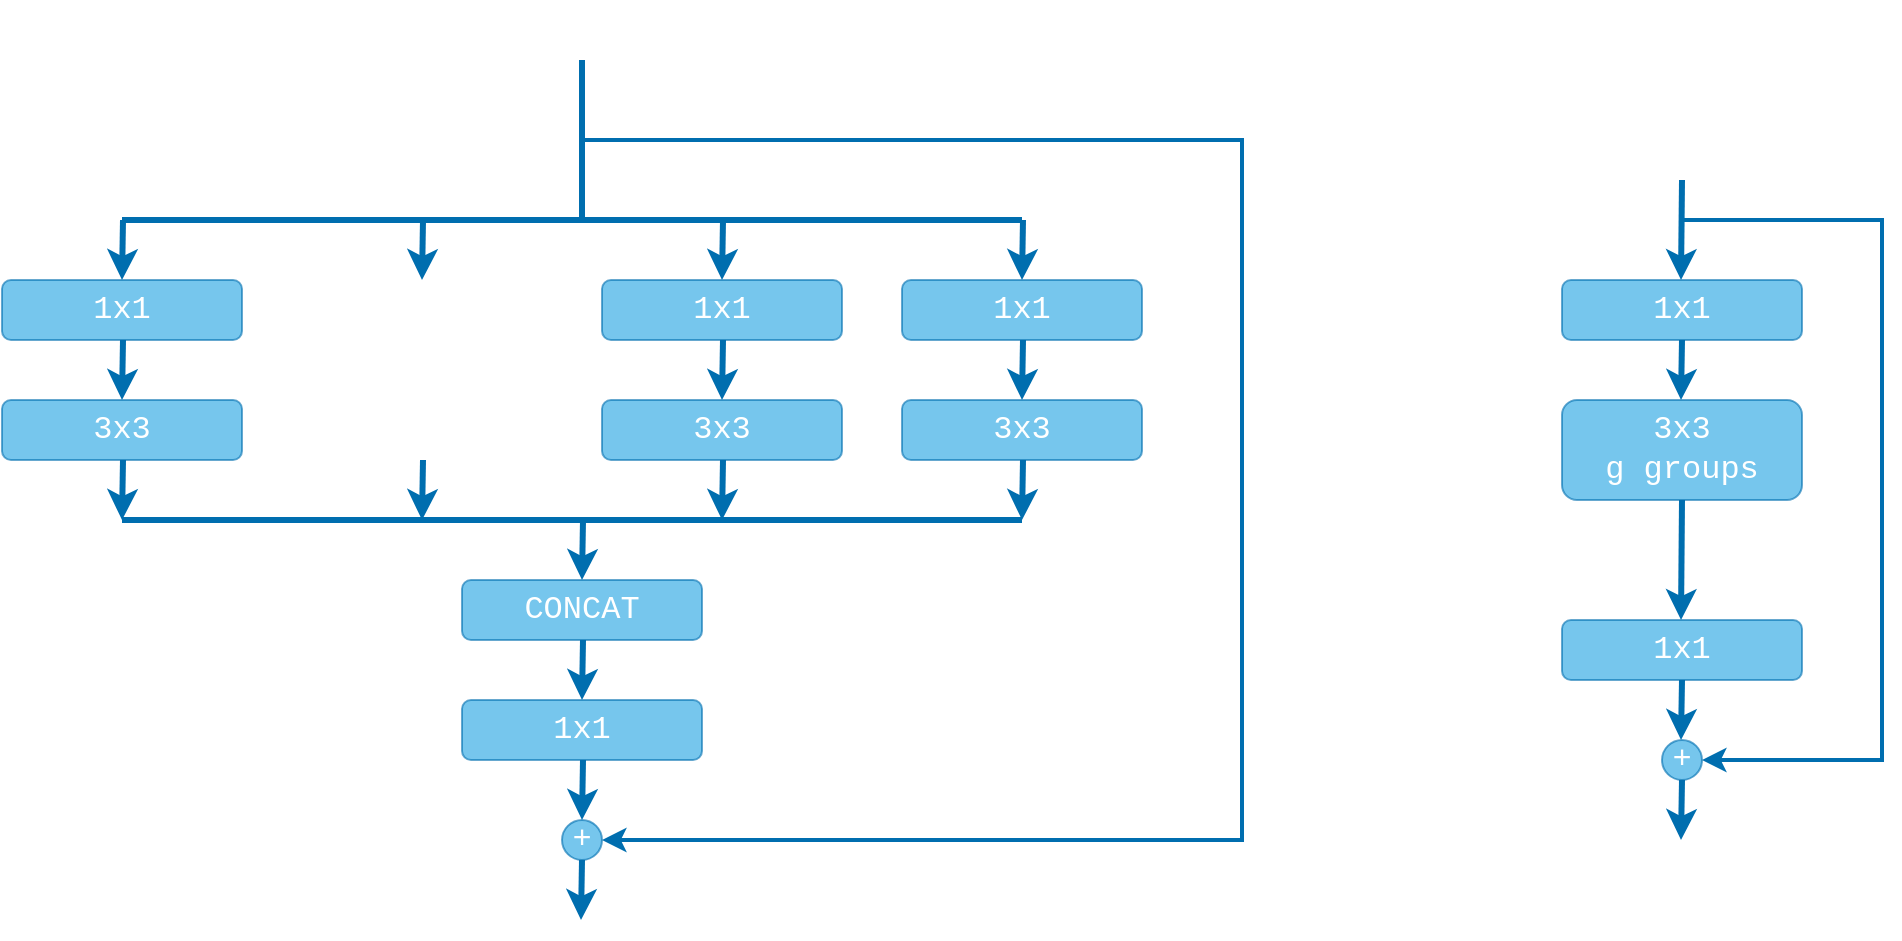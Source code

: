 <mxfile version="21.5.2" type="device">
  <diagram name="Page-1" id="WrtmoV9ny_IJdTC_MbwY">
    <mxGraphModel dx="1052" dy="673" grid="1" gridSize="10" guides="1" tooltips="1" connect="1" arrows="1" fold="1" page="1" pageScale="1" pageWidth="850" pageHeight="1100" math="0" shadow="0">
      <root>
        <mxCell id="0" />
        <mxCell id="1" parent="0" />
        <mxCell id="uwwBJBZ8vMVv8G7QtI5B-62" value="&lt;font style=&quot;font-size: 16px;&quot; face=&quot;Courier New&quot;&gt;1x1&lt;br&gt;&lt;/font&gt;" style="rounded=1;whiteSpace=wrap;html=1;opacity=60;fillColor=#1ba1e2;fontColor=#ffffff;strokeColor=#006EAF;" parent="1" vertex="1">
          <mxGeometry x="810" y="160" width="120" height="30" as="geometry" />
        </mxCell>
        <mxCell id="uwwBJBZ8vMVv8G7QtI5B-63" value="" style="endArrow=classic;html=1;rounded=0;fillColor=#1ba1e2;strokeColor=#006EAF;strokeWidth=3;" parent="1" edge="1">
          <mxGeometry width="50" height="50" relative="1" as="geometry">
            <mxPoint x="870" y="110" as="sourcePoint" />
            <mxPoint x="869.5" y="160" as="targetPoint" />
          </mxGeometry>
        </mxCell>
        <mxCell id="uwwBJBZ8vMVv8G7QtI5B-64" value="&lt;font style=&quot;font-size: 16px;&quot; face=&quot;Courier New&quot;&gt;3x3&lt;br&gt;g groups&lt;/font&gt;" style="rounded=1;whiteSpace=wrap;html=1;opacity=60;fillColor=#1ba1e2;fontColor=#ffffff;strokeColor=#006EAF;" parent="1" vertex="1">
          <mxGeometry x="810" y="220" width="120" height="50" as="geometry" />
        </mxCell>
        <mxCell id="uwwBJBZ8vMVv8G7QtI5B-65" value="" style="endArrow=classic;html=1;rounded=0;fillColor=#1ba1e2;strokeColor=#006EAF;strokeWidth=3;" parent="1" edge="1">
          <mxGeometry width="50" height="50" relative="1" as="geometry">
            <mxPoint x="870" y="190" as="sourcePoint" />
            <mxPoint x="869.5" y="220" as="targetPoint" />
          </mxGeometry>
        </mxCell>
        <mxCell id="uwwBJBZ8vMVv8G7QtI5B-66" value="&lt;font style=&quot;font-size: 16px;&quot; face=&quot;Courier New&quot;&gt;1x1&lt;br&gt;&lt;/font&gt;" style="rounded=1;whiteSpace=wrap;html=1;opacity=60;fillColor=#1ba1e2;fontColor=#ffffff;strokeColor=#006EAF;" parent="1" vertex="1">
          <mxGeometry x="810" y="330" width="120" height="30" as="geometry" />
        </mxCell>
        <mxCell id="uwwBJBZ8vMVv8G7QtI5B-67" value="" style="endArrow=classic;html=1;rounded=0;fillColor=#1ba1e2;strokeColor=#006EAF;strokeWidth=3;" parent="1" edge="1">
          <mxGeometry width="50" height="50" relative="1" as="geometry">
            <mxPoint x="870" y="270" as="sourcePoint" />
            <mxPoint x="869.5" y="330" as="targetPoint" />
          </mxGeometry>
        </mxCell>
        <mxCell id="uwwBJBZ8vMVv8G7QtI5B-69" value="" style="endArrow=classic;html=1;rounded=0;fillColor=#1ba1e2;strokeColor=#006EAF;strokeWidth=3;" parent="1" edge="1">
          <mxGeometry width="50" height="50" relative="1" as="geometry">
            <mxPoint x="870" y="360" as="sourcePoint" />
            <mxPoint x="869.5" y="390" as="targetPoint" />
          </mxGeometry>
        </mxCell>
        <mxCell id="uwwBJBZ8vMVv8G7QtI5B-73" value="&lt;font style=&quot;font-size: 16px;&quot; face=&quot;Courier New&quot;&gt;x&lt;/font&gt;" style="text;html=1;strokeColor=none;fillColor=none;align=center;verticalAlign=middle;whiteSpace=wrap;rounded=0;fontColor=#FFFFFF;" parent="1" vertex="1">
          <mxGeometry x="840" y="80" width="60" height="30" as="geometry" />
        </mxCell>
        <mxCell id="uwwBJBZ8vMVv8G7QtI5B-75" value="&lt;font style=&quot;font-size: 16px;&quot; face=&quot;Courier New&quot;&gt;+&lt;/font&gt;" style="ellipse;whiteSpace=wrap;html=1;aspect=fixed;fillColor=#1ba1e2;fontColor=#ffffff;strokeColor=#006EAF;opacity=60;" parent="1" vertex="1">
          <mxGeometry x="860" y="390" width="20" height="20" as="geometry" />
        </mxCell>
        <mxCell id="uwwBJBZ8vMVv8G7QtI5B-77" value="" style="endArrow=classic;html=1;rounded=0;fillColor=#1ba1e2;strokeColor=#006EAF;strokeWidth=3;" parent="1" edge="1">
          <mxGeometry width="50" height="50" relative="1" as="geometry">
            <mxPoint x="870" y="410" as="sourcePoint" />
            <mxPoint x="869.5" y="440" as="targetPoint" />
          </mxGeometry>
        </mxCell>
        <mxCell id="uwwBJBZ8vMVv8G7QtI5B-84" value="&lt;font style=&quot;font-size: 16px;&quot; face=&quot;Courier New&quot;&gt;C&lt;/font&gt;" style="text;html=1;strokeColor=none;fillColor=none;align=center;verticalAlign=middle;whiteSpace=wrap;rounded=0;fontColor=#FFFFFF;" parent="1" vertex="1">
          <mxGeometry x="810" y="130" width="60" height="30" as="geometry" />
        </mxCell>
        <mxCell id="uwwBJBZ8vMVv8G7QtI5B-85" value="&lt;font style=&quot;font-size: 16px;&quot; face=&quot;Courier New&quot;&gt;b&lt;/font&gt;" style="text;html=1;strokeColor=none;fillColor=none;align=center;verticalAlign=middle;whiteSpace=wrap;rounded=0;fontColor=#FFFFFF;" parent="1" vertex="1">
          <mxGeometry x="810" y="190" width="60" height="30" as="geometry" />
        </mxCell>
        <mxCell id="uwwBJBZ8vMVv8G7QtI5B-86" value="&lt;font style=&quot;font-size: 16px;&quot; face=&quot;Courier New&quot;&gt;b&lt;/font&gt;" style="text;html=1;strokeColor=none;fillColor=none;align=center;verticalAlign=middle;whiteSpace=wrap;rounded=0;fontColor=#FFFFFF;" parent="1" vertex="1">
          <mxGeometry x="810" y="300" width="60" height="30" as="geometry" />
        </mxCell>
        <mxCell id="uwwBJBZ8vMVv8G7QtI5B-87" value="&lt;font style=&quot;font-size: 16px;&quot; face=&quot;Courier New&quot;&gt;C&lt;/font&gt;" style="text;html=1;strokeColor=none;fillColor=none;align=center;verticalAlign=middle;whiteSpace=wrap;rounded=0;fontColor=#FFFFFF;" parent="1" vertex="1">
          <mxGeometry x="810" y="360" width="60" height="30" as="geometry" />
        </mxCell>
        <mxCell id="lyFIeh8LOV1CPNIeoiJn-2" value="" style="endArrow=none;html=1;rounded=0;fillColor=#1ba1e2;strokeColor=#006EAF;strokeWidth=3;" edge="1" parent="1">
          <mxGeometry width="50" height="50" relative="1" as="geometry">
            <mxPoint x="320" y="130" as="sourcePoint" />
            <mxPoint x="320" y="50" as="targetPoint" />
          </mxGeometry>
        </mxCell>
        <mxCell id="lyFIeh8LOV1CPNIeoiJn-3" value="" style="endArrow=none;html=1;rounded=0;fillColor=#1ba1e2;strokeColor=#006EAF;strokeWidth=3;" edge="1" parent="1">
          <mxGeometry width="50" height="50" relative="1" as="geometry">
            <mxPoint x="90" y="130" as="sourcePoint" />
            <mxPoint x="540" y="130" as="targetPoint" />
          </mxGeometry>
        </mxCell>
        <mxCell id="lyFIeh8LOV1CPNIeoiJn-5" value="" style="endArrow=classic;html=1;rounded=0;fillColor=#1ba1e2;strokeColor=#006EAF;strokeWidth=3;" edge="1" parent="1">
          <mxGeometry width="50" height="50" relative="1" as="geometry">
            <mxPoint x="90.5" y="130" as="sourcePoint" />
            <mxPoint x="90" y="160" as="targetPoint" />
          </mxGeometry>
        </mxCell>
        <mxCell id="lyFIeh8LOV1CPNIeoiJn-10" value="" style="endArrow=classic;html=1;rounded=0;fillColor=#1ba1e2;strokeColor=#006EAF;strokeWidth=3;" edge="1" parent="1">
          <mxGeometry width="50" height="50" relative="1" as="geometry">
            <mxPoint x="240.5" y="130" as="sourcePoint" />
            <mxPoint x="240" y="160" as="targetPoint" />
          </mxGeometry>
        </mxCell>
        <mxCell id="lyFIeh8LOV1CPNIeoiJn-11" value="&lt;font style=&quot;font-size: 16px;&quot; face=&quot;Courier New&quot;&gt;1x1&lt;br&gt;&lt;/font&gt;" style="rounded=1;whiteSpace=wrap;html=1;opacity=60;fillColor=#1ba1e2;fontColor=#ffffff;strokeColor=#006EAF;" vertex="1" parent="1">
          <mxGeometry x="30" y="160" width="120" height="30" as="geometry" />
        </mxCell>
        <mxCell id="lyFIeh8LOV1CPNIeoiJn-13" value="&lt;font style=&quot;font-size: 16px;&quot; face=&quot;Courier New&quot;&gt;1x1&lt;br&gt;&lt;/font&gt;" style="rounded=1;whiteSpace=wrap;html=1;opacity=60;fillColor=#1ba1e2;fontColor=#ffffff;strokeColor=#006EAF;" vertex="1" parent="1">
          <mxGeometry x="330" y="160" width="120" height="30" as="geometry" />
        </mxCell>
        <mxCell id="lyFIeh8LOV1CPNIeoiJn-14" value="" style="endArrow=classic;html=1;rounded=0;fillColor=#1ba1e2;strokeColor=#006EAF;strokeWidth=3;" edge="1" parent="1">
          <mxGeometry width="50" height="50" relative="1" as="geometry">
            <mxPoint x="390.5" y="130" as="sourcePoint" />
            <mxPoint x="390" y="160" as="targetPoint" />
          </mxGeometry>
        </mxCell>
        <mxCell id="lyFIeh8LOV1CPNIeoiJn-17" value="" style="endArrow=classic;html=1;rounded=0;fillColor=#1ba1e2;strokeColor=#006EAF;strokeWidth=3;" edge="1" parent="1">
          <mxGeometry width="50" height="50" relative="1" as="geometry">
            <mxPoint x="540.5" y="130" as="sourcePoint" />
            <mxPoint x="540" y="160" as="targetPoint" />
          </mxGeometry>
        </mxCell>
        <mxCell id="lyFIeh8LOV1CPNIeoiJn-18" value="&lt;font style=&quot;font-size: 16px;&quot; face=&quot;Courier New&quot;&gt;1x1&lt;br&gt;&lt;/font&gt;" style="rounded=1;whiteSpace=wrap;html=1;opacity=60;fillColor=#1ba1e2;fontColor=#ffffff;strokeColor=#006EAF;" vertex="1" parent="1">
          <mxGeometry x="480" y="160" width="120" height="30" as="geometry" />
        </mxCell>
        <mxCell id="lyFIeh8LOV1CPNIeoiJn-19" value="&lt;font style=&quot;font-size: 16px;&quot; face=&quot;Courier New&quot; color=&quot;#ffffff&quot;&gt;. . .&lt;br&gt;&lt;/font&gt;" style="text;html=1;strokeColor=none;fillColor=none;align=center;verticalAlign=middle;whiteSpace=wrap;rounded=0;" vertex="1" parent="1">
          <mxGeometry x="210" y="160" width="60" height="30" as="geometry" />
        </mxCell>
        <mxCell id="lyFIeh8LOV1CPNIeoiJn-20" value="" style="endArrow=classic;html=1;rounded=0;fillColor=#1ba1e2;strokeColor=#006EAF;strokeWidth=3;" edge="1" parent="1">
          <mxGeometry width="50" height="50" relative="1" as="geometry">
            <mxPoint x="90.5" y="190" as="sourcePoint" />
            <mxPoint x="90" y="220" as="targetPoint" />
          </mxGeometry>
        </mxCell>
        <mxCell id="lyFIeh8LOV1CPNIeoiJn-21" value="" style="endArrow=classic;html=1;rounded=0;fillColor=#1ba1e2;strokeColor=#006EAF;strokeWidth=3;" edge="1" parent="1">
          <mxGeometry width="50" height="50" relative="1" as="geometry">
            <mxPoint x="390.5" y="190" as="sourcePoint" />
            <mxPoint x="390" y="220" as="targetPoint" />
          </mxGeometry>
        </mxCell>
        <mxCell id="lyFIeh8LOV1CPNIeoiJn-22" value="&lt;font style=&quot;font-size: 16px;&quot; face=&quot;Courier New&quot;&gt;3x3&lt;br&gt;&lt;/font&gt;" style="rounded=1;whiteSpace=wrap;html=1;opacity=60;fillColor=#1ba1e2;fontColor=#ffffff;strokeColor=#006EAF;" vertex="1" parent="1">
          <mxGeometry x="30" y="220" width="120" height="30" as="geometry" />
        </mxCell>
        <mxCell id="lyFIeh8LOV1CPNIeoiJn-23" value="&lt;font style=&quot;font-size: 16px;&quot; face=&quot;Courier New&quot;&gt;3x3&lt;br&gt;&lt;/font&gt;" style="rounded=1;whiteSpace=wrap;html=1;opacity=60;fillColor=#1ba1e2;fontColor=#ffffff;strokeColor=#006EAF;" vertex="1" parent="1">
          <mxGeometry x="330" y="220" width="120" height="30" as="geometry" />
        </mxCell>
        <mxCell id="lyFIeh8LOV1CPNIeoiJn-25" value="" style="endArrow=classic;html=1;rounded=0;fillColor=#1ba1e2;strokeColor=#006EAF;strokeWidth=3;" edge="1" parent="1">
          <mxGeometry width="50" height="50" relative="1" as="geometry">
            <mxPoint x="540.5" y="190" as="sourcePoint" />
            <mxPoint x="540" y="220" as="targetPoint" />
          </mxGeometry>
        </mxCell>
        <mxCell id="lyFIeh8LOV1CPNIeoiJn-26" value="&lt;font style=&quot;font-size: 16px;&quot; face=&quot;Courier New&quot;&gt;3x3&lt;br&gt;&lt;/font&gt;" style="rounded=1;whiteSpace=wrap;html=1;opacity=60;fillColor=#1ba1e2;fontColor=#ffffff;strokeColor=#006EAF;" vertex="1" parent="1">
          <mxGeometry x="480" y="220" width="120" height="30" as="geometry" />
        </mxCell>
        <mxCell id="lyFIeh8LOV1CPNIeoiJn-27" value="&lt;font style=&quot;font-size: 16px;&quot; face=&quot;Courier New&quot; color=&quot;#ffffff&quot;&gt;. . .&lt;br&gt;&lt;/font&gt;" style="text;html=1;strokeColor=none;fillColor=none;align=center;verticalAlign=middle;whiteSpace=wrap;rounded=0;" vertex="1" parent="1">
          <mxGeometry x="210" y="220" width="60" height="30" as="geometry" />
        </mxCell>
        <mxCell id="lyFIeh8LOV1CPNIeoiJn-32" value="" style="endArrow=classic;html=1;rounded=0;fillColor=#1ba1e2;strokeColor=#006EAF;strokeWidth=3;" edge="1" parent="1">
          <mxGeometry width="50" height="50" relative="1" as="geometry">
            <mxPoint x="90.5" y="250" as="sourcePoint" />
            <mxPoint x="90" y="280" as="targetPoint" />
          </mxGeometry>
        </mxCell>
        <mxCell id="lyFIeh8LOV1CPNIeoiJn-33" value="" style="endArrow=classic;html=1;rounded=0;fillColor=#1ba1e2;strokeColor=#006EAF;strokeWidth=3;" edge="1" parent="1">
          <mxGeometry width="50" height="50" relative="1" as="geometry">
            <mxPoint x="240.5" y="250" as="sourcePoint" />
            <mxPoint x="240" y="280" as="targetPoint" />
          </mxGeometry>
        </mxCell>
        <mxCell id="lyFIeh8LOV1CPNIeoiJn-34" value="" style="endArrow=classic;html=1;rounded=0;fillColor=#1ba1e2;strokeColor=#006EAF;strokeWidth=3;" edge="1" parent="1">
          <mxGeometry width="50" height="50" relative="1" as="geometry">
            <mxPoint x="390.5" y="250" as="sourcePoint" />
            <mxPoint x="390" y="280" as="targetPoint" />
          </mxGeometry>
        </mxCell>
        <mxCell id="lyFIeh8LOV1CPNIeoiJn-35" value="" style="endArrow=classic;html=1;rounded=0;fillColor=#1ba1e2;strokeColor=#006EAF;strokeWidth=3;" edge="1" parent="1">
          <mxGeometry width="50" height="50" relative="1" as="geometry">
            <mxPoint x="540.5" y="250" as="sourcePoint" />
            <mxPoint x="540" y="280" as="targetPoint" />
          </mxGeometry>
        </mxCell>
        <mxCell id="lyFIeh8LOV1CPNIeoiJn-36" value="" style="endArrow=none;html=1;rounded=0;fillColor=#1ba1e2;strokeColor=#006EAF;strokeWidth=3;" edge="1" parent="1">
          <mxGeometry width="50" height="50" relative="1" as="geometry">
            <mxPoint x="90" y="280" as="sourcePoint" />
            <mxPoint x="540" y="280" as="targetPoint" />
          </mxGeometry>
        </mxCell>
        <mxCell id="lyFIeh8LOV1CPNIeoiJn-44" value="" style="endArrow=classic;html=1;rounded=0;fillColor=#1ba1e2;strokeColor=#006EAF;strokeWidth=3;" edge="1" parent="1">
          <mxGeometry width="50" height="50" relative="1" as="geometry">
            <mxPoint x="320.5" y="280" as="sourcePoint" />
            <mxPoint x="320" y="310" as="targetPoint" />
          </mxGeometry>
        </mxCell>
        <mxCell id="lyFIeh8LOV1CPNIeoiJn-47" value="" style="endArrow=classic;html=1;rounded=0;fillColor=#1ba1e2;strokeColor=#006EAF;strokeWidth=3;" edge="1" parent="1">
          <mxGeometry width="50" height="50" relative="1" as="geometry">
            <mxPoint x="320.5" y="340" as="sourcePoint" />
            <mxPoint x="320" y="370" as="targetPoint" />
          </mxGeometry>
        </mxCell>
        <mxCell id="lyFIeh8LOV1CPNIeoiJn-48" value="&lt;font style=&quot;font-size: 16px;&quot; face=&quot;Courier New&quot;&gt;1x1&lt;br&gt;&lt;/font&gt;" style="rounded=1;whiteSpace=wrap;html=1;opacity=60;fillColor=#1ba1e2;fontColor=#ffffff;strokeColor=#006EAF;" vertex="1" parent="1">
          <mxGeometry x="260" y="370" width="120" height="30" as="geometry" />
        </mxCell>
        <mxCell id="lyFIeh8LOV1CPNIeoiJn-52" value="&lt;font style=&quot;font-size: 16px;&quot; face=&quot;Courier New&quot;&gt;+&lt;/font&gt;" style="ellipse;whiteSpace=wrap;html=1;aspect=fixed;fillColor=#1ba1e2;fontColor=#ffffff;strokeColor=#006EAF;opacity=60;" vertex="1" parent="1">
          <mxGeometry x="310" y="430" width="20" height="20" as="geometry" />
        </mxCell>
        <mxCell id="lyFIeh8LOV1CPNIeoiJn-53" value="" style="endArrow=classic;html=1;rounded=0;fillColor=#1ba1e2;strokeColor=#006EAF;strokeWidth=3;" edge="1" parent="1">
          <mxGeometry width="50" height="50" relative="1" as="geometry">
            <mxPoint x="320" y="450" as="sourcePoint" />
            <mxPoint x="319.5" y="480" as="targetPoint" />
          </mxGeometry>
        </mxCell>
        <mxCell id="lyFIeh8LOV1CPNIeoiJn-54" value="" style="endArrow=classic;html=1;rounded=0;fillColor=#1ba1e2;strokeColor=#006EAF;strokeWidth=3;" edge="1" parent="1">
          <mxGeometry width="50" height="50" relative="1" as="geometry">
            <mxPoint x="320.5" y="400" as="sourcePoint" />
            <mxPoint x="320" y="430" as="targetPoint" />
          </mxGeometry>
        </mxCell>
        <mxCell id="lyFIeh8LOV1CPNIeoiJn-56" value="" style="endArrow=classic;html=1;rounded=0;fillColor=#1ba1e2;strokeColor=#006EAF;strokeWidth=2;entryX=1;entryY=0.5;entryDx=0;entryDy=0;" edge="1" parent="1" target="lyFIeh8LOV1CPNIeoiJn-52">
          <mxGeometry width="50" height="50" relative="1" as="geometry">
            <mxPoint x="320" y="90" as="sourcePoint" />
            <mxPoint x="630" y="250" as="targetPoint" />
            <Array as="points">
              <mxPoint x="650" y="90" />
              <mxPoint x="650" y="440" />
            </Array>
          </mxGeometry>
        </mxCell>
        <mxCell id="lyFIeh8LOV1CPNIeoiJn-58" value="&lt;font style=&quot;font-size: 16px;&quot; face=&quot;Courier New&quot;&gt;CONCAT&lt;br&gt;&lt;/font&gt;" style="rounded=1;whiteSpace=wrap;html=1;opacity=60;fillColor=#1ba1e2;fontColor=#ffffff;strokeColor=#006EAF;" vertex="1" parent="1">
          <mxGeometry x="260" y="310" width="120" height="30" as="geometry" />
        </mxCell>
        <mxCell id="lyFIeh8LOV1CPNIeoiJn-59" value="&lt;font style=&quot;font-size: 16px;&quot; face=&quot;Courier New&quot;&gt;x&lt;/font&gt;" style="text;html=1;strokeColor=none;fillColor=none;align=center;verticalAlign=middle;whiteSpace=wrap;rounded=0;fontColor=#FFFFFF;" vertex="1" parent="1">
          <mxGeometry x="290" y="20" width="60" height="30" as="geometry" />
        </mxCell>
        <mxCell id="lyFIeh8LOV1CPNIeoiJn-62" value="&lt;font style=&quot;font-size: 16px;&quot; face=&quot;Courier New&quot;&gt;g groups&lt;/font&gt;" style="text;html=1;strokeColor=none;fillColor=none;align=center;verticalAlign=middle;whiteSpace=wrap;rounded=0;fontColor=#FFFFFF;" vertex="1" parent="1">
          <mxGeometry x="200" y="100" width="80" height="30" as="geometry" />
        </mxCell>
        <mxCell id="lyFIeh8LOV1CPNIeoiJn-63" value="&lt;font style=&quot;font-size: 16px;&quot; face=&quot;Courier New&quot;&gt;C&lt;/font&gt;" style="text;html=1;strokeColor=none;fillColor=none;align=center;verticalAlign=middle;whiteSpace=wrap;rounded=0;fontColor=#FFFFFF;" vertex="1" parent="1">
          <mxGeometry x="320" y="100" width="60" height="30" as="geometry" />
        </mxCell>
        <mxCell id="lyFIeh8LOV1CPNIeoiJn-64" value="&lt;font style=&quot;font-size: 16px;&quot; face=&quot;Courier New&quot;&gt;b/g chan per gr&lt;/font&gt;" style="text;html=1;strokeColor=none;fillColor=none;align=center;verticalAlign=middle;whiteSpace=wrap;rounded=0;fontColor=#FFFFFF;" vertex="1" parent="1">
          <mxGeometry x="160" y="190" width="160" height="30" as="geometry" />
        </mxCell>
        <mxCell id="lyFIeh8LOV1CPNIeoiJn-65" value="&lt;font style=&quot;font-size: 16px;&quot; face=&quot;Courier New&quot;&gt;b&lt;/font&gt;" style="text;html=1;strokeColor=none;fillColor=none;align=center;verticalAlign=middle;whiteSpace=wrap;rounded=0;fontColor=#FFFFFF;" vertex="1" parent="1">
          <mxGeometry x="320" y="340" width="60" height="30" as="geometry" />
        </mxCell>
        <mxCell id="lyFIeh8LOV1CPNIeoiJn-66" value="&lt;font style=&quot;font-size: 16px;&quot; face=&quot;Courier New&quot;&gt;C&lt;/font&gt;" style="text;html=1;strokeColor=none;fillColor=none;align=center;verticalAlign=middle;whiteSpace=wrap;rounded=0;fontColor=#FFFFFF;" vertex="1" parent="1">
          <mxGeometry x="320" y="400" width="60" height="30" as="geometry" />
        </mxCell>
        <mxCell id="lyFIeh8LOV1CPNIeoiJn-68" value="" style="endArrow=classic;html=1;rounded=0;fillColor=#1ba1e2;strokeColor=#006EAF;strokeWidth=2;entryX=1;entryY=0.5;entryDx=0;entryDy=0;" edge="1" parent="1" target="uwwBJBZ8vMVv8G7QtI5B-75">
          <mxGeometry width="50" height="50" relative="1" as="geometry">
            <mxPoint x="870" y="130" as="sourcePoint" />
            <mxPoint x="740" y="430" as="targetPoint" />
            <Array as="points">
              <mxPoint x="970" y="130" />
              <mxPoint x="970" y="400" />
            </Array>
          </mxGeometry>
        </mxCell>
      </root>
    </mxGraphModel>
  </diagram>
</mxfile>
